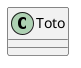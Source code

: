 {
  "sha1": "fjl65liwnbtntvnzre94y90eqd0bn5z",
  "insertion": {
    "when": "2024-06-01T09:03:06.266Z",
    "user": "plantuml@gmail.com"
  }
}
@startuml
class Toto
@enduml
